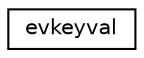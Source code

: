 digraph G
{
  edge [fontname="Helvetica",fontsize="10",labelfontname="Helvetica",labelfontsize="10"];
  node [fontname="Helvetica",fontsize="10",shape=record];
  rankdir="LR";
  Node1 [label="evkeyval",height=0.2,width=0.4,color="black", fillcolor="white", style="filled",URL="$structevkeyval.html"];
}
